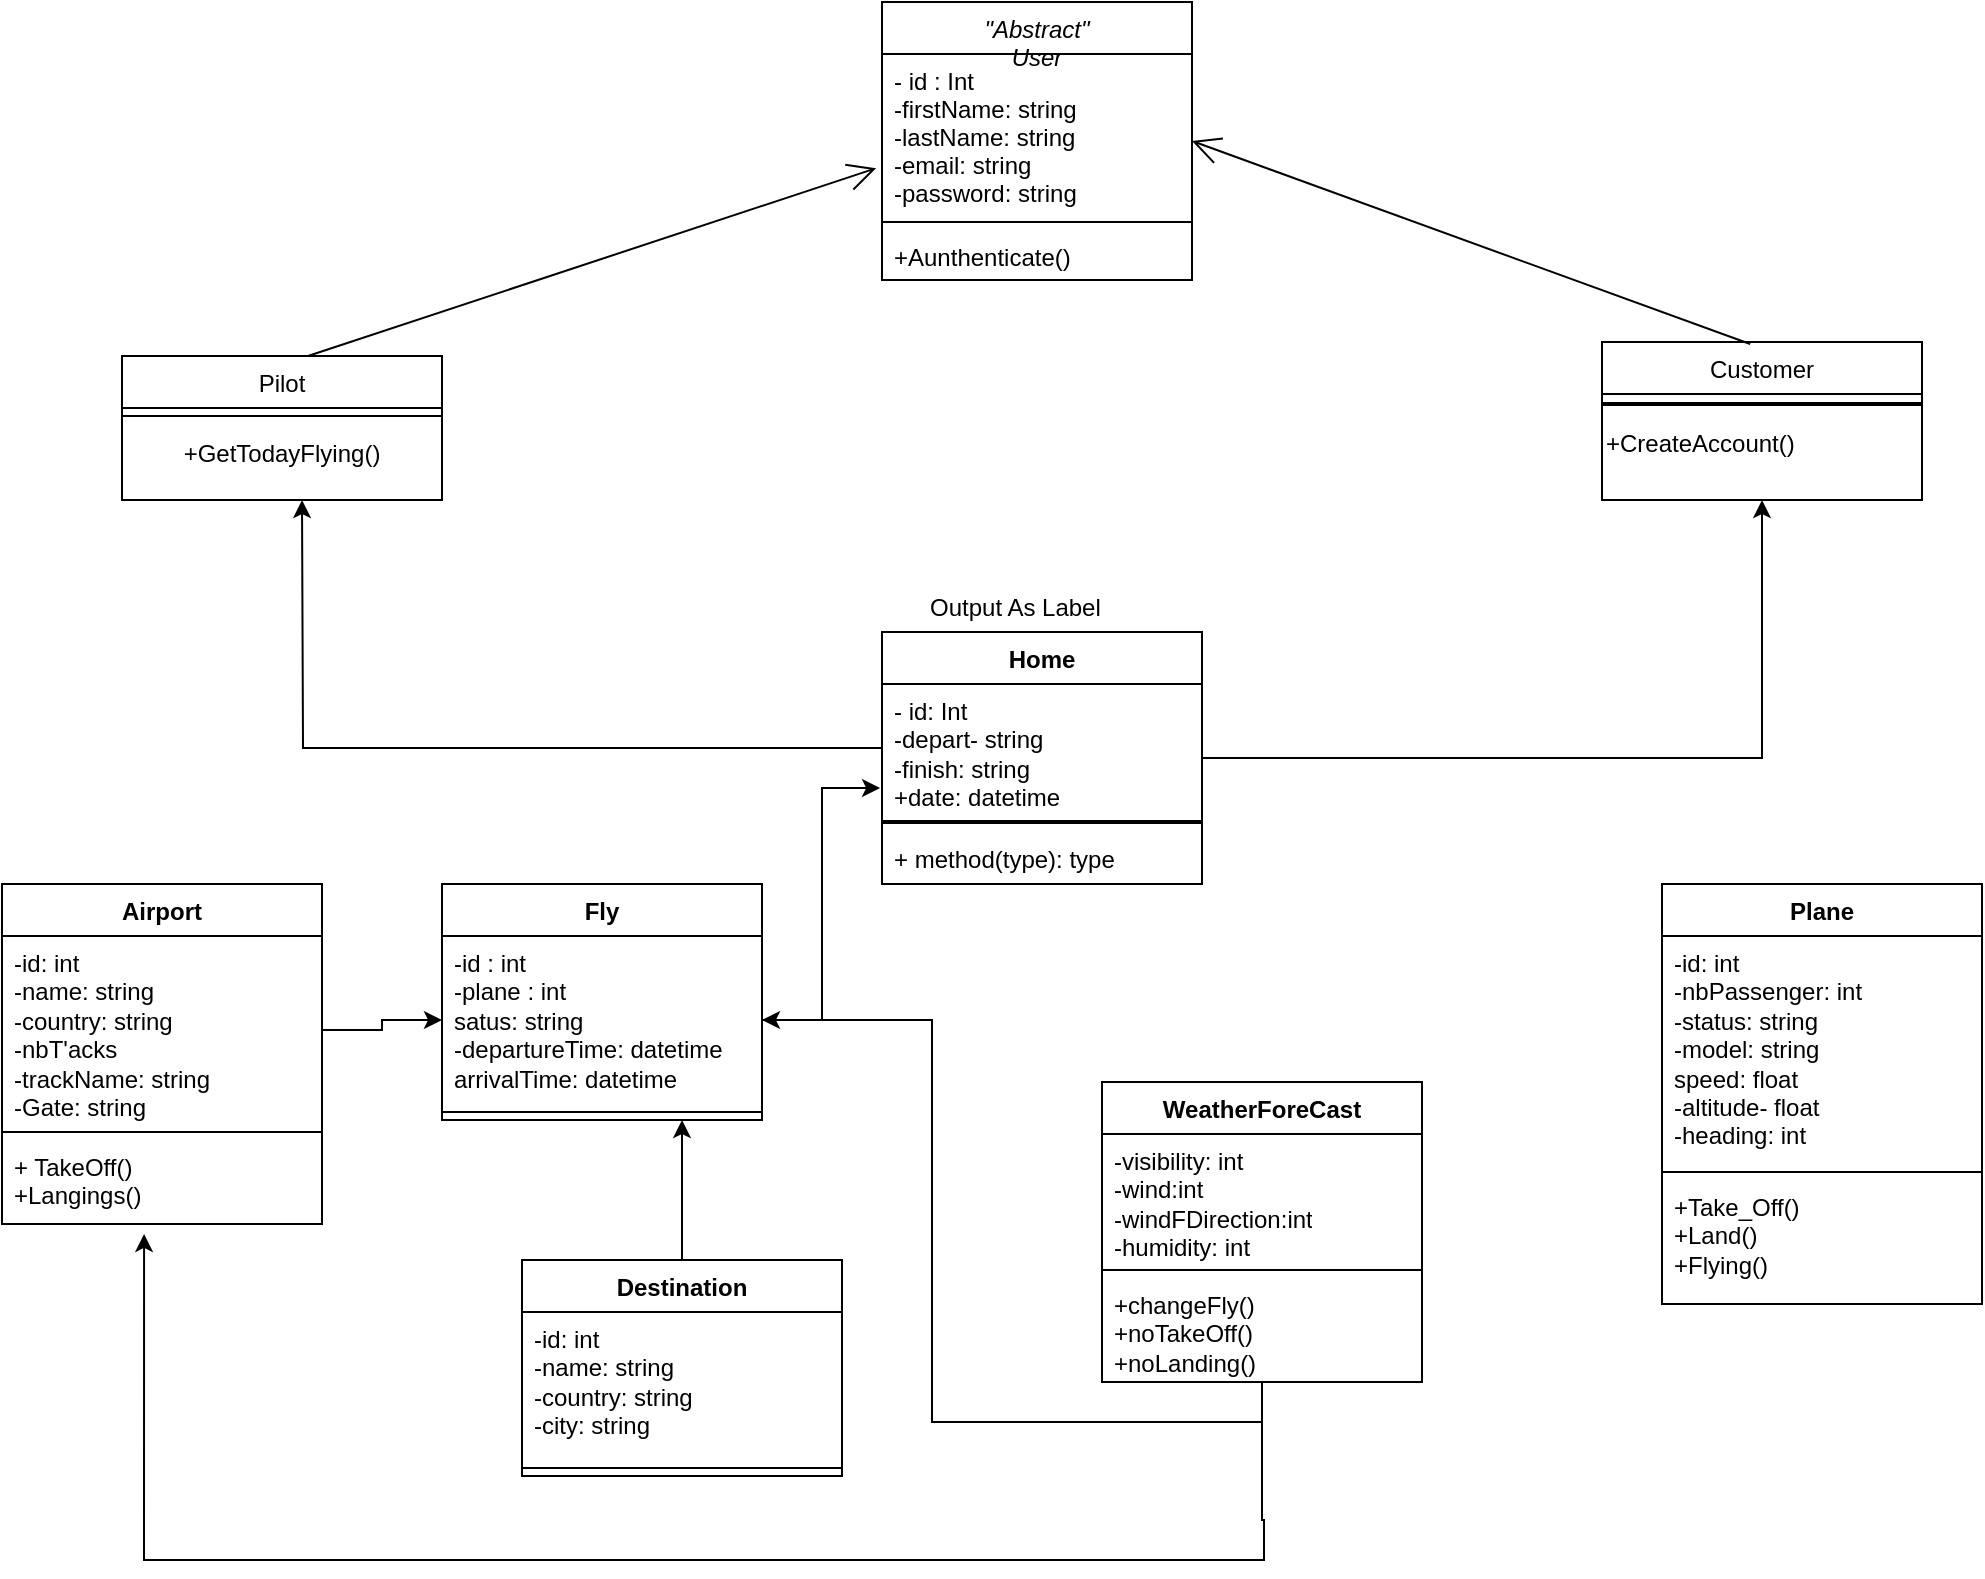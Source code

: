 <mxfile version="24.2.5" type="github">
  <diagram id="C5RBs43oDa-KdzZeNtuy" name="Page-1">
    <mxGraphModel dx="2060" dy="1092" grid="1" gridSize="10" guides="1" tooltips="1" connect="1" arrows="1" fold="1" page="1" pageScale="1" pageWidth="1169" pageHeight="827" math="0" shadow="0">
      <root>
        <mxCell id="WIyWlLk6GJQsqaUBKTNV-0" />
        <mxCell id="WIyWlLk6GJQsqaUBKTNV-1" parent="WIyWlLk6GJQsqaUBKTNV-0" />
        <mxCell id="zkfFHV4jXpPFQw0GAbJ--0" value="&quot;Abstract&quot;&#xa;User&#xa;" style="swimlane;fontStyle=2;align=center;verticalAlign=top;childLayout=stackLayout;horizontal=1;startSize=26;horizontalStack=0;resizeParent=1;resizeLast=0;collapsible=1;marginBottom=0;rounded=0;shadow=0;strokeWidth=1;" parent="WIyWlLk6GJQsqaUBKTNV-1" vertex="1">
          <mxGeometry x="490" y="21" width="155" height="139" as="geometry">
            <mxRectangle x="230" y="140" width="160" height="26" as="alternateBounds" />
          </mxGeometry>
        </mxCell>
        <mxCell id="zkfFHV4jXpPFQw0GAbJ--1" value="- id : Int&#xa;-firstName: string&#xa;-lastName: string&#xa;-email: string&#xa;-password: string&#xa;" style="text;align=left;verticalAlign=top;spacingLeft=4;spacingRight=4;overflow=hidden;rotatable=0;points=[[0,0.5],[1,0.5]];portConstraint=eastwest;" parent="zkfFHV4jXpPFQw0GAbJ--0" vertex="1">
          <mxGeometry y="26" width="155" height="80" as="geometry" />
        </mxCell>
        <mxCell id="zkfFHV4jXpPFQw0GAbJ--4" value="" style="line;html=1;strokeWidth=1;align=left;verticalAlign=middle;spacingTop=-1;spacingLeft=3;spacingRight=3;rotatable=0;labelPosition=right;points=[];portConstraint=eastwest;" parent="zkfFHV4jXpPFQw0GAbJ--0" vertex="1">
          <mxGeometry y="106" width="155" height="8" as="geometry" />
        </mxCell>
        <mxCell id="zkfFHV4jXpPFQw0GAbJ--5" value="+Aunthenticate()" style="text;align=left;verticalAlign=top;spacingLeft=4;spacingRight=4;overflow=hidden;rotatable=0;points=[[0,0.5],[1,0.5]];portConstraint=eastwest;" parent="zkfFHV4jXpPFQw0GAbJ--0" vertex="1">
          <mxGeometry y="114" width="155" height="20" as="geometry" />
        </mxCell>
        <mxCell id="zkfFHV4jXpPFQw0GAbJ--6" value="Pilot" style="swimlane;fontStyle=0;align=center;verticalAlign=top;childLayout=stackLayout;horizontal=1;startSize=26;horizontalStack=0;resizeParent=1;resizeLast=0;collapsible=1;marginBottom=0;rounded=0;shadow=0;strokeWidth=1;" parent="WIyWlLk6GJQsqaUBKTNV-1" vertex="1">
          <mxGeometry x="110" y="198" width="160" height="72" as="geometry">
            <mxRectangle x="130" y="380" width="160" height="26" as="alternateBounds" />
          </mxGeometry>
        </mxCell>
        <mxCell id="zkfFHV4jXpPFQw0GAbJ--9" value="" style="line;html=1;strokeWidth=1;align=left;verticalAlign=middle;spacingTop=-1;spacingLeft=3;spacingRight=3;rotatable=0;labelPosition=right;points=[];portConstraint=eastwest;" parent="zkfFHV4jXpPFQw0GAbJ--6" vertex="1">
          <mxGeometry y="26" width="160" height="8" as="geometry" />
        </mxCell>
        <mxCell id="aQiYyNmQDUl3mbYutdZI-11" value="+GetTodayFlying()" style="text;html=1;align=center;verticalAlign=middle;whiteSpace=wrap;rounded=0;" vertex="1" parent="zkfFHV4jXpPFQw0GAbJ--6">
          <mxGeometry y="34" width="160" height="30" as="geometry" />
        </mxCell>
        <mxCell id="zkfFHV4jXpPFQw0GAbJ--17" value="Customer" style="swimlane;fontStyle=0;align=center;verticalAlign=top;childLayout=stackLayout;horizontal=1;startSize=26;horizontalStack=0;resizeParent=1;resizeLast=0;collapsible=1;marginBottom=0;rounded=0;shadow=0;strokeWidth=1;fillColor=default;direction=east;" parent="WIyWlLk6GJQsqaUBKTNV-1" vertex="1">
          <mxGeometry x="850" y="191" width="160" height="79" as="geometry">
            <mxRectangle x="550" y="140" width="160" height="26" as="alternateBounds" />
          </mxGeometry>
        </mxCell>
        <mxCell id="aQiYyNmQDUl3mbYutdZI-9" value="" style="line;strokeWidth=2;html=1;" vertex="1" parent="zkfFHV4jXpPFQw0GAbJ--17">
          <mxGeometry y="26" width="160" height="10" as="geometry" />
        </mxCell>
        <mxCell id="aQiYyNmQDUl3mbYutdZI-10" value="+CreateAccount()" style="text;html=1;align=left;verticalAlign=middle;whiteSpace=wrap;rounded=0;" vertex="1" parent="zkfFHV4jXpPFQw0GAbJ--17">
          <mxGeometry y="36" width="160" height="30" as="geometry" />
        </mxCell>
        <mxCell id="zkfFHV4jXpPFQw0GAbJ--25" value="Output As Label" style="text;align=left;verticalAlign=top;spacingLeft=4;spacingRight=4;overflow=hidden;rotatable=0;points=[[0,0.5],[1,0.5]];portConstraint=eastwest;" parent="WIyWlLk6GJQsqaUBKTNV-1" vertex="1">
          <mxGeometry x="508" y="310" width="160" height="26" as="geometry" />
        </mxCell>
        <mxCell id="aQiYyNmQDUl3mbYutdZI-12" value="" style="endArrow=open;endFill=1;endSize=12;html=1;rounded=0;entryX=-0.019;entryY=0.714;entryDx=0;entryDy=0;entryPerimeter=0;exitX=0.581;exitY=0;exitDx=0;exitDy=0;exitPerimeter=0;" edge="1" parent="WIyWlLk6GJQsqaUBKTNV-1" source="zkfFHV4jXpPFQw0GAbJ--6" target="zkfFHV4jXpPFQw0GAbJ--1">
          <mxGeometry width="160" relative="1" as="geometry">
            <mxPoint x="270" y="240" as="sourcePoint" />
            <mxPoint x="430" y="240" as="targetPoint" />
          </mxGeometry>
        </mxCell>
        <mxCell id="aQiYyNmQDUl3mbYutdZI-13" value="" style="endArrow=open;endFill=1;endSize=12;html=1;rounded=0;exitX=0.463;exitY=0.013;exitDx=0;exitDy=0;exitPerimeter=0;entryX=1;entryY=0.5;entryDx=0;entryDy=0;" edge="1" parent="WIyWlLk6GJQsqaUBKTNV-1" source="zkfFHV4jXpPFQw0GAbJ--17" target="zkfFHV4jXpPFQw0GAbJ--0">
          <mxGeometry width="160" relative="1" as="geometry">
            <mxPoint x="410" y="500" as="sourcePoint" />
            <mxPoint x="570" y="500" as="targetPoint" />
          </mxGeometry>
        </mxCell>
        <mxCell id="aQiYyNmQDUl3mbYutdZI-22" style="edgeStyle=orthogonalEdgeStyle;rounded=0;orthogonalLoop=1;jettySize=auto;html=1;exitX=1;exitY=0.5;exitDx=0;exitDy=0;entryX=0.5;entryY=1;entryDx=0;entryDy=0;" edge="1" parent="WIyWlLk6GJQsqaUBKTNV-1" source="aQiYyNmQDUl3mbYutdZI-15" target="zkfFHV4jXpPFQw0GAbJ--17">
          <mxGeometry relative="1" as="geometry" />
        </mxCell>
        <mxCell id="aQiYyNmQDUl3mbYutdZI-15" value="Home" style="swimlane;fontStyle=1;align=center;verticalAlign=top;childLayout=stackLayout;horizontal=1;startSize=26;horizontalStack=0;resizeParent=1;resizeParentMax=0;resizeLast=0;collapsible=1;marginBottom=0;whiteSpace=wrap;html=1;" vertex="1" parent="WIyWlLk6GJQsqaUBKTNV-1">
          <mxGeometry x="490" y="336" width="160" height="126" as="geometry" />
        </mxCell>
        <mxCell id="aQiYyNmQDUl3mbYutdZI-21" style="edgeStyle=orthogonalEdgeStyle;rounded=0;orthogonalLoop=1;jettySize=auto;html=1;exitX=0;exitY=0.5;exitDx=0;exitDy=0;" edge="1" parent="aQiYyNmQDUl3mbYutdZI-15" source="aQiYyNmQDUl3mbYutdZI-16">
          <mxGeometry relative="1" as="geometry">
            <mxPoint x="-290" y="-66" as="targetPoint" />
          </mxGeometry>
        </mxCell>
        <mxCell id="aQiYyNmQDUl3mbYutdZI-16" value="&lt;div&gt;- id: Int&lt;/div&gt;&lt;div&gt;-depart- string&lt;/div&gt;&lt;div&gt;-finish: string&lt;/div&gt;&lt;div&gt;+date: datetime&lt;br&gt;&lt;/div&gt;&lt;div&gt;&lt;br&gt;&lt;/div&gt;" style="text;strokeColor=none;fillColor=none;align=left;verticalAlign=top;spacingLeft=4;spacingRight=4;overflow=hidden;rotatable=0;points=[[0,0.5],[1,0.5]];portConstraint=eastwest;whiteSpace=wrap;html=1;" vertex="1" parent="aQiYyNmQDUl3mbYutdZI-15">
          <mxGeometry y="26" width="160" height="64" as="geometry" />
        </mxCell>
        <mxCell id="aQiYyNmQDUl3mbYutdZI-19" value="" style="line;strokeWidth=2;html=1;" vertex="1" parent="aQiYyNmQDUl3mbYutdZI-15">
          <mxGeometry y="90" width="160" height="10" as="geometry" />
        </mxCell>
        <mxCell id="aQiYyNmQDUl3mbYutdZI-18" value="+ method(type): type" style="text;strokeColor=none;fillColor=none;align=left;verticalAlign=top;spacingLeft=4;spacingRight=4;overflow=hidden;rotatable=0;points=[[0,0.5],[1,0.5]];portConstraint=eastwest;whiteSpace=wrap;html=1;" vertex="1" parent="aQiYyNmQDUl3mbYutdZI-15">
          <mxGeometry y="100" width="160" height="26" as="geometry" />
        </mxCell>
        <mxCell id="aQiYyNmQDUl3mbYutdZI-33" value="Fly" style="swimlane;fontStyle=1;align=center;verticalAlign=top;childLayout=stackLayout;horizontal=1;startSize=26;horizontalStack=0;resizeParent=1;resizeParentMax=0;resizeLast=0;collapsible=1;marginBottom=0;whiteSpace=wrap;html=1;" vertex="1" parent="WIyWlLk6GJQsqaUBKTNV-1">
          <mxGeometry x="270" y="462" width="160" height="118" as="geometry" />
        </mxCell>
        <mxCell id="aQiYyNmQDUl3mbYutdZI-34" value="&lt;div&gt;-id : int&lt;/div&gt;&lt;div&gt;-plane : int&lt;/div&gt;&lt;div&gt;satus: string&lt;/div&gt;&lt;div&gt;-departureTime: datetime&lt;/div&gt;&lt;div&gt;arrivalTime: datetime&lt;br&gt;&lt;/div&gt;" style="text;strokeColor=none;fillColor=none;align=left;verticalAlign=top;spacingLeft=4;spacingRight=4;overflow=hidden;rotatable=0;points=[[0,0.5],[1,0.5]];portConstraint=eastwest;whiteSpace=wrap;html=1;" vertex="1" parent="aQiYyNmQDUl3mbYutdZI-33">
          <mxGeometry y="26" width="160" height="84" as="geometry" />
        </mxCell>
        <mxCell id="aQiYyNmQDUl3mbYutdZI-35" value="" style="line;strokeWidth=1;fillColor=none;align=left;verticalAlign=middle;spacingTop=-1;spacingLeft=3;spacingRight=3;rotatable=0;labelPosition=right;points=[];portConstraint=eastwest;strokeColor=inherit;" vertex="1" parent="aQiYyNmQDUl3mbYutdZI-33">
          <mxGeometry y="110" width="160" height="8" as="geometry" />
        </mxCell>
        <mxCell id="aQiYyNmQDUl3mbYutdZI-38" style="edgeStyle=orthogonalEdgeStyle;rounded=0;orthogonalLoop=1;jettySize=auto;html=1;exitX=1;exitY=0.5;exitDx=0;exitDy=0;entryX=-0.006;entryY=0.813;entryDx=0;entryDy=0;entryPerimeter=0;" edge="1" parent="WIyWlLk6GJQsqaUBKTNV-1" source="aQiYyNmQDUl3mbYutdZI-34" target="aQiYyNmQDUl3mbYutdZI-16">
          <mxGeometry relative="1" as="geometry" />
        </mxCell>
        <mxCell id="aQiYyNmQDUl3mbYutdZI-39" value="Airport" style="swimlane;fontStyle=1;align=center;verticalAlign=top;childLayout=stackLayout;horizontal=1;startSize=26;horizontalStack=0;resizeParent=1;resizeParentMax=0;resizeLast=0;collapsible=1;marginBottom=0;whiteSpace=wrap;html=1;" vertex="1" parent="WIyWlLk6GJQsqaUBKTNV-1">
          <mxGeometry x="50" y="462" width="160" height="170" as="geometry" />
        </mxCell>
        <mxCell id="aQiYyNmQDUl3mbYutdZI-40" value="&lt;div&gt;-id: int&lt;/div&gt;&lt;div&gt;-name: string&lt;/div&gt;&lt;div&gt;-country: string&lt;/div&gt;&lt;div&gt;-nbT&#39;acks&lt;/div&gt;&lt;div&gt;-trackName: string&lt;/div&gt;&lt;div&gt;-Gate: string&lt;br&gt;&lt;/div&gt;" style="text;strokeColor=none;fillColor=none;align=left;verticalAlign=top;spacingLeft=4;spacingRight=4;overflow=hidden;rotatable=0;points=[[0,0.5],[1,0.5]];portConstraint=eastwest;whiteSpace=wrap;html=1;" vertex="1" parent="aQiYyNmQDUl3mbYutdZI-39">
          <mxGeometry y="26" width="160" height="94" as="geometry" />
        </mxCell>
        <mxCell id="aQiYyNmQDUl3mbYutdZI-41" value="" style="line;strokeWidth=1;fillColor=none;align=left;verticalAlign=middle;spacingTop=-1;spacingLeft=3;spacingRight=3;rotatable=0;labelPosition=right;points=[];portConstraint=eastwest;strokeColor=inherit;" vertex="1" parent="aQiYyNmQDUl3mbYutdZI-39">
          <mxGeometry y="120" width="160" height="8" as="geometry" />
        </mxCell>
        <mxCell id="aQiYyNmQDUl3mbYutdZI-42" value="&lt;div&gt;+ TakeOff()&lt;/div&gt;&lt;div&gt;+Langings()&lt;br&gt;&lt;/div&gt;" style="text;strokeColor=none;fillColor=none;align=left;verticalAlign=top;spacingLeft=4;spacingRight=4;overflow=hidden;rotatable=0;points=[[0,0.5],[1,0.5]];portConstraint=eastwest;whiteSpace=wrap;html=1;" vertex="1" parent="aQiYyNmQDUl3mbYutdZI-39">
          <mxGeometry y="128" width="160" height="42" as="geometry" />
        </mxCell>
        <mxCell id="aQiYyNmQDUl3mbYutdZI-43" style="edgeStyle=orthogonalEdgeStyle;rounded=0;orthogonalLoop=1;jettySize=auto;html=1;exitX=1;exitY=0.5;exitDx=0;exitDy=0;entryX=0;entryY=0.5;entryDx=0;entryDy=0;" edge="1" parent="WIyWlLk6GJQsqaUBKTNV-1" source="aQiYyNmQDUl3mbYutdZI-40" target="aQiYyNmQDUl3mbYutdZI-34">
          <mxGeometry relative="1" as="geometry" />
        </mxCell>
        <mxCell id="aQiYyNmQDUl3mbYutdZI-44" value="Plane" style="swimlane;fontStyle=1;align=center;verticalAlign=top;childLayout=stackLayout;horizontal=1;startSize=26;horizontalStack=0;resizeParent=1;resizeParentMax=0;resizeLast=0;collapsible=1;marginBottom=0;whiteSpace=wrap;html=1;" vertex="1" parent="WIyWlLk6GJQsqaUBKTNV-1">
          <mxGeometry x="880" y="462" width="160" height="210" as="geometry" />
        </mxCell>
        <mxCell id="aQiYyNmQDUl3mbYutdZI-45" value="&lt;div&gt;-id: int&lt;/div&gt;&lt;div&gt;-nbPassenger: int&lt;/div&gt;&lt;div&gt;-status: string&lt;/div&gt;&lt;div&gt;-model: string&lt;/div&gt;&lt;div&gt;speed: float&lt;/div&gt;&lt;div&gt;-altitude- float&lt;/div&gt;&lt;div&gt;-heading: int&lt;br&gt;&lt;/div&gt;" style="text;strokeColor=none;fillColor=none;align=left;verticalAlign=top;spacingLeft=4;spacingRight=4;overflow=hidden;rotatable=0;points=[[0,0.5],[1,0.5]];portConstraint=eastwest;whiteSpace=wrap;html=1;" vertex="1" parent="aQiYyNmQDUl3mbYutdZI-44">
          <mxGeometry y="26" width="160" height="114" as="geometry" />
        </mxCell>
        <mxCell id="aQiYyNmQDUl3mbYutdZI-46" value="" style="line;strokeWidth=1;fillColor=none;align=left;verticalAlign=middle;spacingTop=-1;spacingLeft=3;spacingRight=3;rotatable=0;labelPosition=right;points=[];portConstraint=eastwest;strokeColor=inherit;" vertex="1" parent="aQiYyNmQDUl3mbYutdZI-44">
          <mxGeometry y="140" width="160" height="8" as="geometry" />
        </mxCell>
        <mxCell id="aQiYyNmQDUl3mbYutdZI-47" value="&lt;div&gt;+Take_Off()&lt;/div&gt;&lt;div&gt;+Land()&lt;/div&gt;&lt;div&gt;+Flying()&lt;/div&gt;&lt;div&gt;&lt;br&gt;&lt;/div&gt;" style="text;strokeColor=none;fillColor=none;align=left;verticalAlign=top;spacingLeft=4;spacingRight=4;overflow=hidden;rotatable=0;points=[[0,0.5],[1,0.5]];portConstraint=eastwest;whiteSpace=wrap;html=1;" vertex="1" parent="aQiYyNmQDUl3mbYutdZI-44">
          <mxGeometry y="148" width="160" height="62" as="geometry" />
        </mxCell>
        <mxCell id="aQiYyNmQDUl3mbYutdZI-52" style="edgeStyle=orthogonalEdgeStyle;rounded=0;orthogonalLoop=1;jettySize=auto;html=1;exitX=0.5;exitY=0;exitDx=0;exitDy=0;entryX=0.75;entryY=1;entryDx=0;entryDy=0;" edge="1" parent="WIyWlLk6GJQsqaUBKTNV-1" source="aQiYyNmQDUl3mbYutdZI-48" target="aQiYyNmQDUl3mbYutdZI-33">
          <mxGeometry relative="1" as="geometry" />
        </mxCell>
        <mxCell id="aQiYyNmQDUl3mbYutdZI-48" value="Destination" style="swimlane;fontStyle=1;align=center;verticalAlign=top;childLayout=stackLayout;horizontal=1;startSize=26;horizontalStack=0;resizeParent=1;resizeParentMax=0;resizeLast=0;collapsible=1;marginBottom=0;whiteSpace=wrap;html=1;" vertex="1" parent="WIyWlLk6GJQsqaUBKTNV-1">
          <mxGeometry x="310" y="650" width="160" height="108" as="geometry" />
        </mxCell>
        <mxCell id="aQiYyNmQDUl3mbYutdZI-49" value="&lt;div&gt;-id: int&lt;/div&gt;&lt;div&gt;-name: string&lt;/div&gt;&lt;div&gt;-country: string&lt;/div&gt;&lt;div&gt;-city: string&lt;br&gt;&lt;/div&gt;" style="text;strokeColor=none;fillColor=none;align=left;verticalAlign=top;spacingLeft=4;spacingRight=4;overflow=hidden;rotatable=0;points=[[0,0.5],[1,0.5]];portConstraint=eastwest;whiteSpace=wrap;html=1;" vertex="1" parent="aQiYyNmQDUl3mbYutdZI-48">
          <mxGeometry y="26" width="160" height="74" as="geometry" />
        </mxCell>
        <mxCell id="aQiYyNmQDUl3mbYutdZI-50" value="" style="line;strokeWidth=1;fillColor=none;align=left;verticalAlign=middle;spacingTop=-1;spacingLeft=3;spacingRight=3;rotatable=0;labelPosition=right;points=[];portConstraint=eastwest;strokeColor=inherit;" vertex="1" parent="aQiYyNmQDUl3mbYutdZI-48">
          <mxGeometry y="100" width="160" height="8" as="geometry" />
        </mxCell>
        <mxCell id="aQiYyNmQDUl3mbYutdZI-58" style="edgeStyle=orthogonalEdgeStyle;rounded=0;orthogonalLoop=1;jettySize=auto;html=1;exitX=0.5;exitY=1;exitDx=0;exitDy=0;entryX=1;entryY=0.5;entryDx=0;entryDy=0;" edge="1" parent="WIyWlLk6GJQsqaUBKTNV-1" source="aQiYyNmQDUl3mbYutdZI-53" target="aQiYyNmQDUl3mbYutdZI-34">
          <mxGeometry relative="1" as="geometry" />
        </mxCell>
        <mxCell id="aQiYyNmQDUl3mbYutdZI-53" value="WeatherForeCast" style="swimlane;fontStyle=1;align=center;verticalAlign=top;childLayout=stackLayout;horizontal=1;startSize=26;horizontalStack=0;resizeParent=1;resizeParentMax=0;resizeLast=0;collapsible=1;marginBottom=0;whiteSpace=wrap;html=1;" vertex="1" parent="WIyWlLk6GJQsqaUBKTNV-1">
          <mxGeometry x="600" y="561" width="160" height="150" as="geometry" />
        </mxCell>
        <mxCell id="aQiYyNmQDUl3mbYutdZI-54" value="&lt;div&gt;-visibility: int&lt;/div&gt;&lt;div&gt;-wind:int&lt;/div&gt;&lt;div&gt;-windFDirection:int&lt;/div&gt;&lt;div&gt;-humidity: int&lt;br&gt;&lt;/div&gt;" style="text;strokeColor=none;fillColor=none;align=left;verticalAlign=top;spacingLeft=4;spacingRight=4;overflow=hidden;rotatable=0;points=[[0,0.5],[1,0.5]];portConstraint=eastwest;whiteSpace=wrap;html=1;" vertex="1" parent="aQiYyNmQDUl3mbYutdZI-53">
          <mxGeometry y="26" width="160" height="64" as="geometry" />
        </mxCell>
        <mxCell id="aQiYyNmQDUl3mbYutdZI-55" value="" style="line;strokeWidth=1;fillColor=none;align=left;verticalAlign=middle;spacingTop=-1;spacingLeft=3;spacingRight=3;rotatable=0;labelPosition=right;points=[];portConstraint=eastwest;strokeColor=inherit;" vertex="1" parent="aQiYyNmQDUl3mbYutdZI-53">
          <mxGeometry y="90" width="160" height="8" as="geometry" />
        </mxCell>
        <mxCell id="aQiYyNmQDUl3mbYutdZI-56" value="&lt;div&gt;+changeFly()&lt;/div&gt;&lt;div&gt;+noTakeOff()&lt;/div&gt;&lt;div&gt;+noLanding()&lt;br&gt;&lt;/div&gt;" style="text;strokeColor=none;fillColor=none;align=left;verticalAlign=top;spacingLeft=4;spacingRight=4;overflow=hidden;rotatable=0;points=[[0,0.5],[1,0.5]];portConstraint=eastwest;whiteSpace=wrap;html=1;" vertex="1" parent="aQiYyNmQDUl3mbYutdZI-53">
          <mxGeometry y="98" width="160" height="52" as="geometry" />
        </mxCell>
        <mxCell id="aQiYyNmQDUl3mbYutdZI-59" style="edgeStyle=orthogonalEdgeStyle;rounded=0;orthogonalLoop=1;jettySize=auto;html=1;exitX=0.5;exitY=1.038;exitDx=0;exitDy=0;entryX=0.444;entryY=1.119;entryDx=0;entryDy=0;entryPerimeter=0;exitPerimeter=0;" edge="1" parent="WIyWlLk6GJQsqaUBKTNV-1" source="aQiYyNmQDUl3mbYutdZI-56" target="aQiYyNmQDUl3mbYutdZI-42">
          <mxGeometry relative="1" as="geometry">
            <mxPoint x="680" y="767.99" as="sourcePoint" />
            <mxPoint x="126" y="689.998" as="targetPoint" />
            <Array as="points">
              <mxPoint x="680" y="780" />
              <mxPoint x="681" y="780" />
              <mxPoint x="681" y="800" />
              <mxPoint x="121" y="800" />
            </Array>
          </mxGeometry>
        </mxCell>
      </root>
    </mxGraphModel>
  </diagram>
</mxfile>
